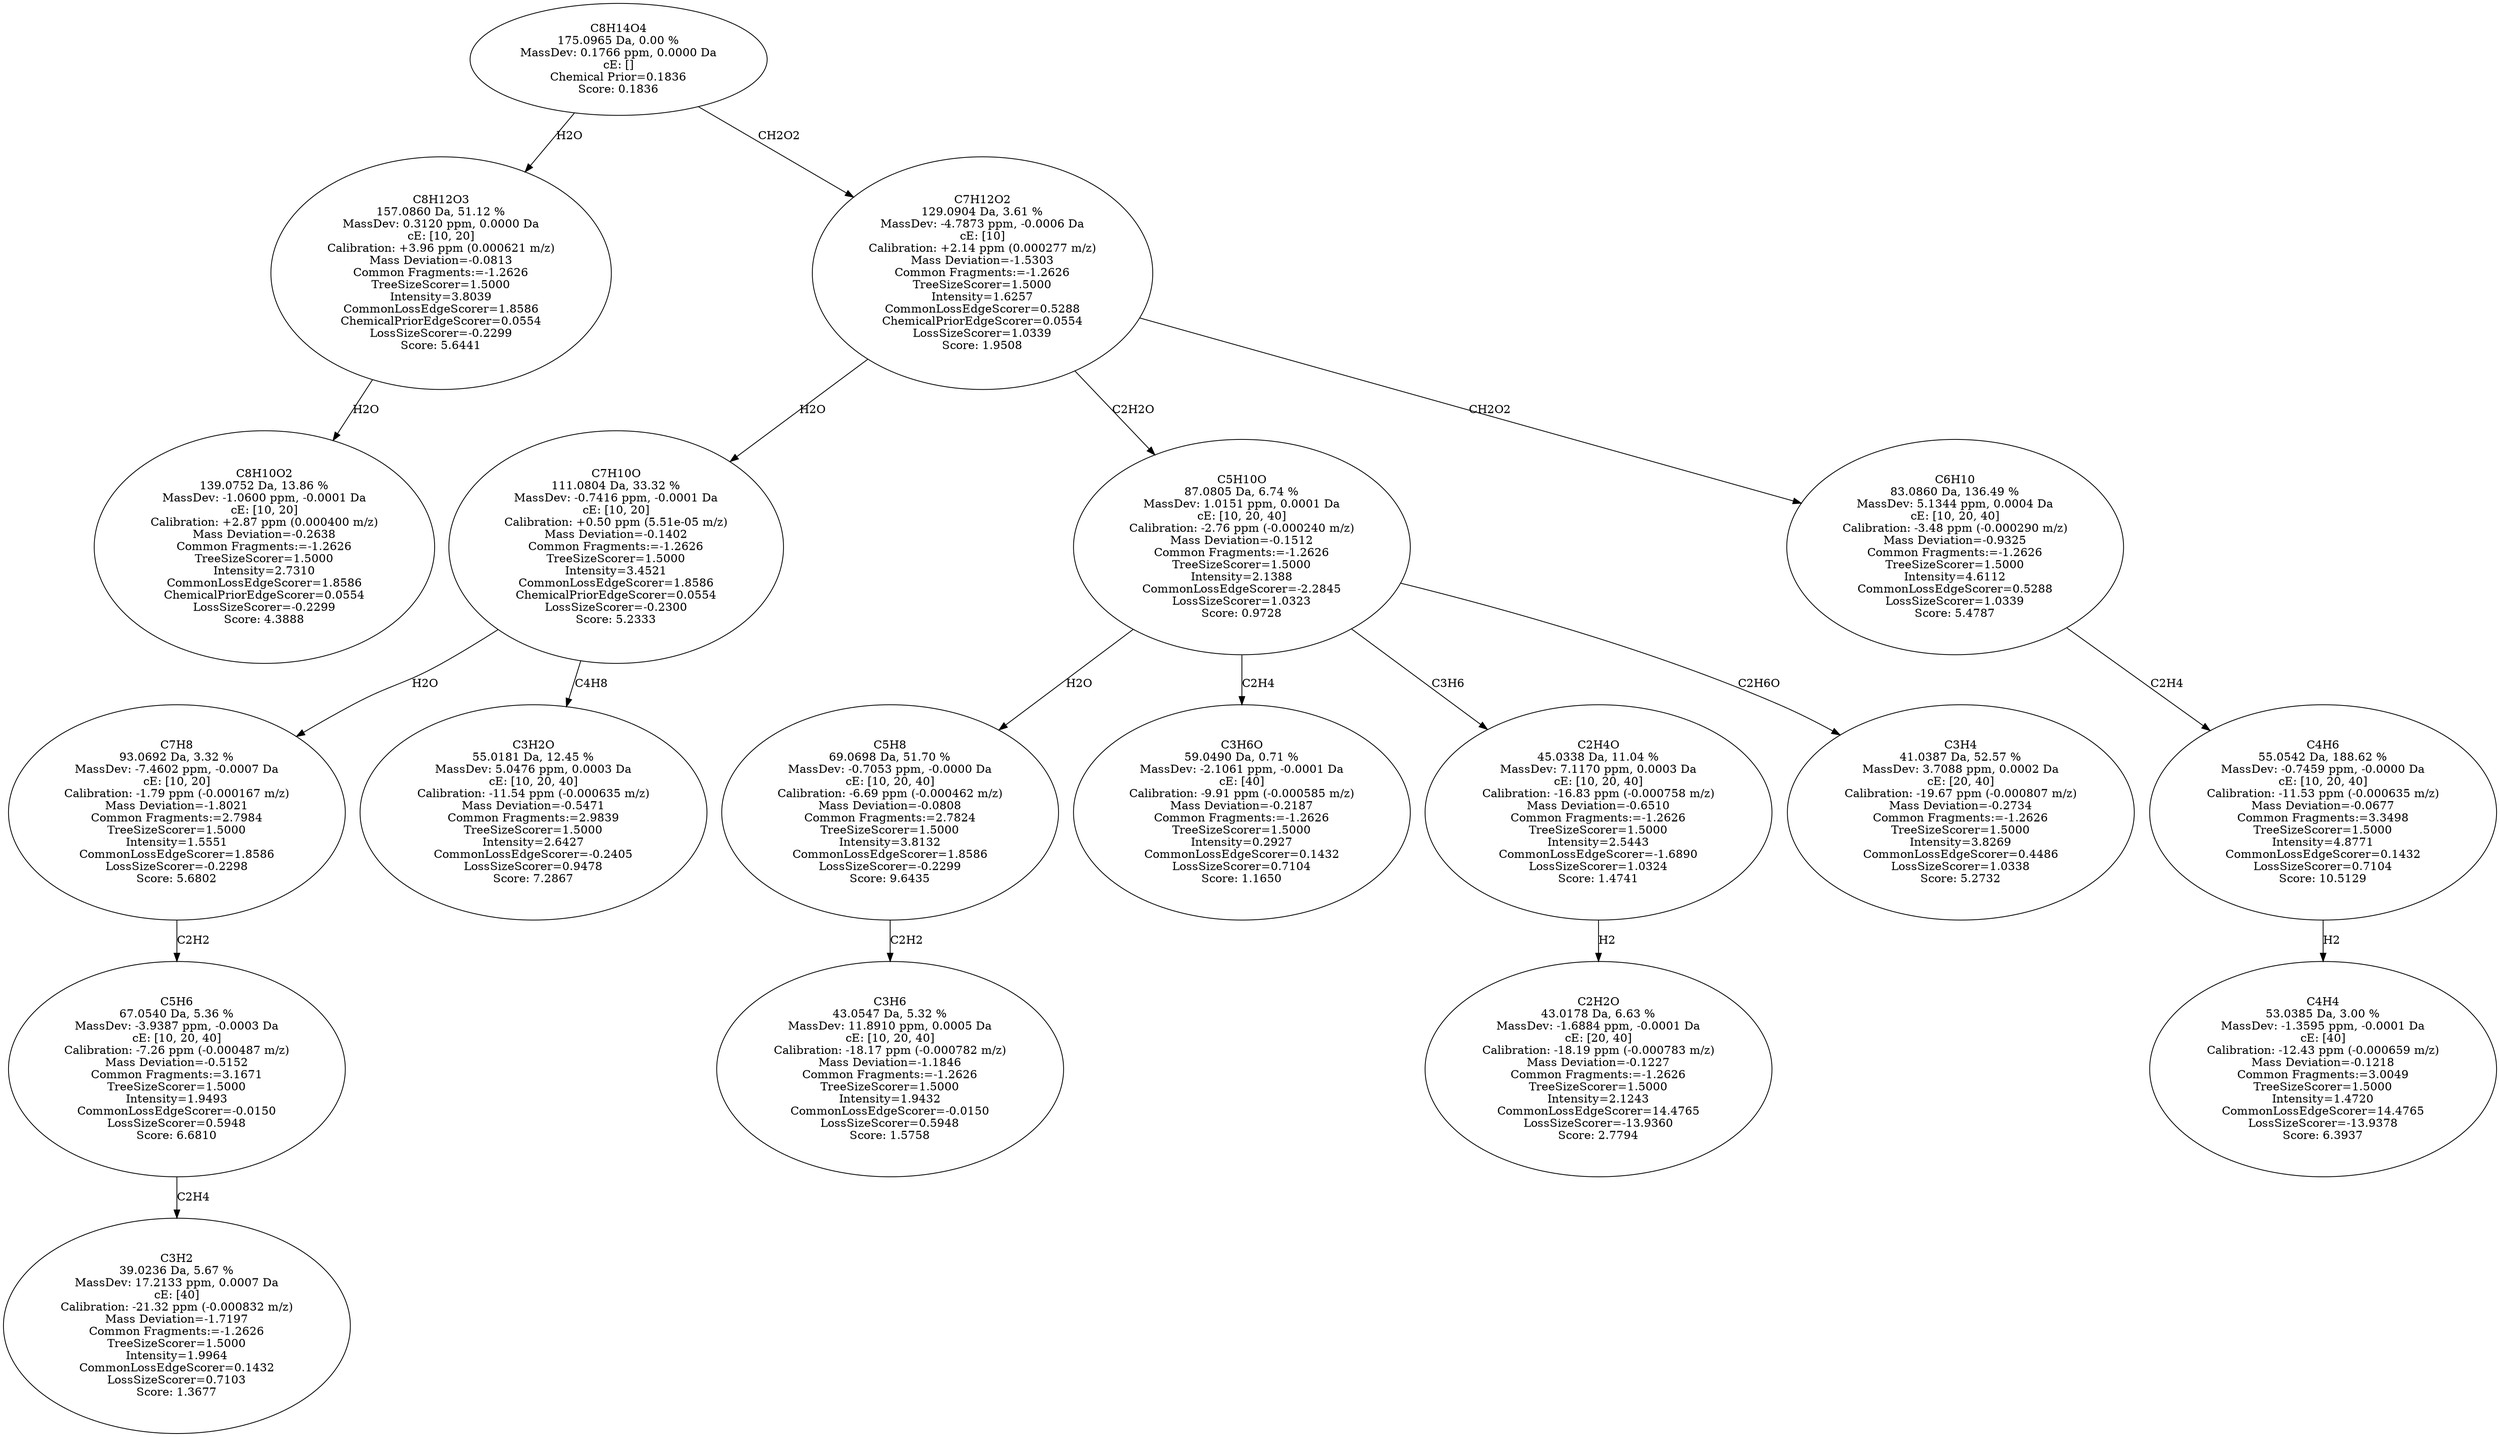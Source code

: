 strict digraph {
v1 [label="C8H10O2\n139.0752 Da, 13.86 %\nMassDev: -1.0600 ppm, -0.0001 Da\ncE: [10, 20]\nCalibration: +2.87 ppm (0.000400 m/z)\nMass Deviation=-0.2638\nCommon Fragments:=-1.2626\nTreeSizeScorer=1.5000\nIntensity=2.7310\nCommonLossEdgeScorer=1.8586\nChemicalPriorEdgeScorer=0.0554\nLossSizeScorer=-0.2299\nScore: 4.3888"];
v2 [label="C8H12O3\n157.0860 Da, 51.12 %\nMassDev: 0.3120 ppm, 0.0000 Da\ncE: [10, 20]\nCalibration: +3.96 ppm (0.000621 m/z)\nMass Deviation=-0.0813\nCommon Fragments:=-1.2626\nTreeSizeScorer=1.5000\nIntensity=3.8039\nCommonLossEdgeScorer=1.8586\nChemicalPriorEdgeScorer=0.0554\nLossSizeScorer=-0.2299\nScore: 5.6441"];
v3 [label="C3H2\n39.0236 Da, 5.67 %\nMassDev: 17.2133 ppm, 0.0007 Da\ncE: [40]\nCalibration: -21.32 ppm (-0.000832 m/z)\nMass Deviation=-1.7197\nCommon Fragments:=-1.2626\nTreeSizeScorer=1.5000\nIntensity=1.9964\nCommonLossEdgeScorer=0.1432\nLossSizeScorer=0.7103\nScore: 1.3677"];
v4 [label="C5H6\n67.0540 Da, 5.36 %\nMassDev: -3.9387 ppm, -0.0003 Da\ncE: [10, 20, 40]\nCalibration: -7.26 ppm (-0.000487 m/z)\nMass Deviation=-0.5152\nCommon Fragments:=3.1671\nTreeSizeScorer=1.5000\nIntensity=1.9493\nCommonLossEdgeScorer=-0.0150\nLossSizeScorer=0.5948\nScore: 6.6810"];
v5 [label="C7H8\n93.0692 Da, 3.32 %\nMassDev: -7.4602 ppm, -0.0007 Da\ncE: [10, 20]\nCalibration: -1.79 ppm (-0.000167 m/z)\nMass Deviation=-1.8021\nCommon Fragments:=2.7984\nTreeSizeScorer=1.5000\nIntensity=1.5551\nCommonLossEdgeScorer=1.8586\nLossSizeScorer=-0.2298\nScore: 5.6802"];
v6 [label="C3H2O\n55.0181 Da, 12.45 %\nMassDev: 5.0476 ppm, 0.0003 Da\ncE: [10, 20, 40]\nCalibration: -11.54 ppm (-0.000635 m/z)\nMass Deviation=-0.5471\nCommon Fragments:=2.9839\nTreeSizeScorer=1.5000\nIntensity=2.6427\nCommonLossEdgeScorer=-0.2405\nLossSizeScorer=0.9478\nScore: 7.2867"];
v7 [label="C7H10O\n111.0804 Da, 33.32 %\nMassDev: -0.7416 ppm, -0.0001 Da\ncE: [10, 20]\nCalibration: +0.50 ppm (5.51e-05 m/z)\nMass Deviation=-0.1402\nCommon Fragments:=-1.2626\nTreeSizeScorer=1.5000\nIntensity=3.4521\nCommonLossEdgeScorer=1.8586\nChemicalPriorEdgeScorer=0.0554\nLossSizeScorer=-0.2300\nScore: 5.2333"];
v8 [label="C3H6\n43.0547 Da, 5.32 %\nMassDev: 11.8910 ppm, 0.0005 Da\ncE: [10, 20, 40]\nCalibration: -18.17 ppm (-0.000782 m/z)\nMass Deviation=-1.1846\nCommon Fragments:=-1.2626\nTreeSizeScorer=1.5000\nIntensity=1.9432\nCommonLossEdgeScorer=-0.0150\nLossSizeScorer=0.5948\nScore: 1.5758"];
v9 [label="C5H8\n69.0698 Da, 51.70 %\nMassDev: -0.7053 ppm, -0.0000 Da\ncE: [10, 20, 40]\nCalibration: -6.69 ppm (-0.000462 m/z)\nMass Deviation=-0.0808\nCommon Fragments:=2.7824\nTreeSizeScorer=1.5000\nIntensity=3.8132\nCommonLossEdgeScorer=1.8586\nLossSizeScorer=-0.2299\nScore: 9.6435"];
v10 [label="C3H6O\n59.0490 Da, 0.71 %\nMassDev: -2.1061 ppm, -0.0001 Da\ncE: [40]\nCalibration: -9.91 ppm (-0.000585 m/z)\nMass Deviation=-0.2187\nCommon Fragments:=-1.2626\nTreeSizeScorer=1.5000\nIntensity=0.2927\nCommonLossEdgeScorer=0.1432\nLossSizeScorer=0.7104\nScore: 1.1650"];
v11 [label="C2H2O\n43.0178 Da, 6.63 %\nMassDev: -1.6884 ppm, -0.0001 Da\ncE: [20, 40]\nCalibration: -18.19 ppm (-0.000783 m/z)\nMass Deviation=-0.1227\nCommon Fragments:=-1.2626\nTreeSizeScorer=1.5000\nIntensity=2.1243\nCommonLossEdgeScorer=14.4765\nLossSizeScorer=-13.9360\nScore: 2.7794"];
v12 [label="C2H4O\n45.0338 Da, 11.04 %\nMassDev: 7.1170 ppm, 0.0003 Da\ncE: [10, 20, 40]\nCalibration: -16.83 ppm (-0.000758 m/z)\nMass Deviation=-0.6510\nCommon Fragments:=-1.2626\nTreeSizeScorer=1.5000\nIntensity=2.5443\nCommonLossEdgeScorer=-1.6890\nLossSizeScorer=1.0324\nScore: 1.4741"];
v13 [label="C3H4\n41.0387 Da, 52.57 %\nMassDev: 3.7088 ppm, 0.0002 Da\ncE: [20, 40]\nCalibration: -19.67 ppm (-0.000807 m/z)\nMass Deviation=-0.2734\nCommon Fragments:=-1.2626\nTreeSizeScorer=1.5000\nIntensity=3.8269\nCommonLossEdgeScorer=0.4486\nLossSizeScorer=1.0338\nScore: 5.2732"];
v14 [label="C5H10O\n87.0805 Da, 6.74 %\nMassDev: 1.0151 ppm, 0.0001 Da\ncE: [10, 20, 40]\nCalibration: -2.76 ppm (-0.000240 m/z)\nMass Deviation=-0.1512\nCommon Fragments:=-1.2626\nTreeSizeScorer=1.5000\nIntensity=2.1388\nCommonLossEdgeScorer=-2.2845\nLossSizeScorer=1.0323\nScore: 0.9728"];
v15 [label="C4H4\n53.0385 Da, 3.00 %\nMassDev: -1.3595 ppm, -0.0001 Da\ncE: [40]\nCalibration: -12.43 ppm (-0.000659 m/z)\nMass Deviation=-0.1218\nCommon Fragments:=3.0049\nTreeSizeScorer=1.5000\nIntensity=1.4720\nCommonLossEdgeScorer=14.4765\nLossSizeScorer=-13.9378\nScore: 6.3937"];
v16 [label="C4H6\n55.0542 Da, 188.62 %\nMassDev: -0.7459 ppm, -0.0000 Da\ncE: [10, 20, 40]\nCalibration: -11.53 ppm (-0.000635 m/z)\nMass Deviation=-0.0677\nCommon Fragments:=3.3498\nTreeSizeScorer=1.5000\nIntensity=4.8771\nCommonLossEdgeScorer=0.1432\nLossSizeScorer=0.7104\nScore: 10.5129"];
v17 [label="C6H10\n83.0860 Da, 136.49 %\nMassDev: 5.1344 ppm, 0.0004 Da\ncE: [10, 20, 40]\nCalibration: -3.48 ppm (-0.000290 m/z)\nMass Deviation=-0.9325\nCommon Fragments:=-1.2626\nTreeSizeScorer=1.5000\nIntensity=4.6112\nCommonLossEdgeScorer=0.5288\nLossSizeScorer=1.0339\nScore: 5.4787"];
v18 [label="C7H12O2\n129.0904 Da, 3.61 %\nMassDev: -4.7873 ppm, -0.0006 Da\ncE: [10]\nCalibration: +2.14 ppm (0.000277 m/z)\nMass Deviation=-1.5303\nCommon Fragments:=-1.2626\nTreeSizeScorer=1.5000\nIntensity=1.6257\nCommonLossEdgeScorer=0.5288\nChemicalPriorEdgeScorer=0.0554\nLossSizeScorer=1.0339\nScore: 1.9508"];
v19 [label="C8H14O4\n175.0965 Da, 0.00 %\nMassDev: 0.1766 ppm, 0.0000 Da\ncE: []\nChemical Prior=0.1836\nScore: 0.1836"];
v2 -> v1 [label="H2O"];
v19 -> v2 [label="H2O"];
v4 -> v3 [label="C2H4"];
v5 -> v4 [label="C2H2"];
v7 -> v5 [label="H2O"];
v7 -> v6 [label="C4H8"];
v18 -> v7 [label="H2O"];
v9 -> v8 [label="C2H2"];
v14 -> v9 [label="H2O"];
v14 -> v10 [label="C2H4"];
v12 -> v11 [label="H2"];
v14 -> v12 [label="C3H6"];
v14 -> v13 [label="C2H6O"];
v18 -> v14 [label="C2H2O"];
v16 -> v15 [label="H2"];
v17 -> v16 [label="C2H4"];
v18 -> v17 [label="CH2O2"];
v19 -> v18 [label="CH2O2"];
}
